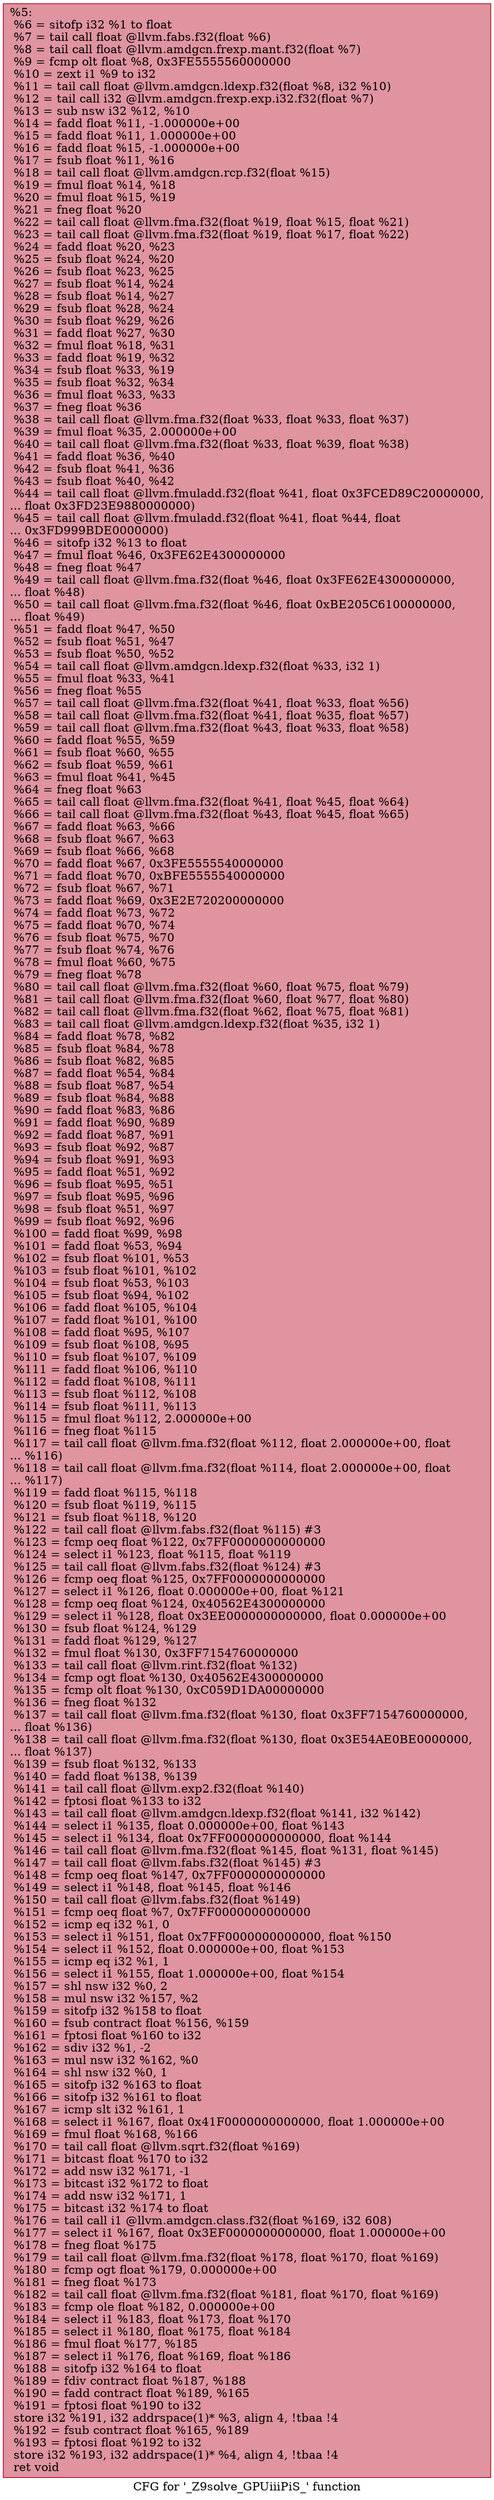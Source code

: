digraph "CFG for '_Z9solve_GPUiiiPiS_' function" {
	label="CFG for '_Z9solve_GPUiiiPiS_' function";

	Node0x5ffcff0 [shape=record,color="#b70d28ff", style=filled, fillcolor="#b70d2870",label="{%5:\l  %6 = sitofp i32 %1 to float\l  %7 = tail call float @llvm.fabs.f32(float %6)\l  %8 = tail call float @llvm.amdgcn.frexp.mant.f32(float %7)\l  %9 = fcmp olt float %8, 0x3FE5555560000000\l  %10 = zext i1 %9 to i32\l  %11 = tail call float @llvm.amdgcn.ldexp.f32(float %8, i32 %10)\l  %12 = tail call i32 @llvm.amdgcn.frexp.exp.i32.f32(float %7)\l  %13 = sub nsw i32 %12, %10\l  %14 = fadd float %11, -1.000000e+00\l  %15 = fadd float %11, 1.000000e+00\l  %16 = fadd float %15, -1.000000e+00\l  %17 = fsub float %11, %16\l  %18 = tail call float @llvm.amdgcn.rcp.f32(float %15)\l  %19 = fmul float %14, %18\l  %20 = fmul float %15, %19\l  %21 = fneg float %20\l  %22 = tail call float @llvm.fma.f32(float %19, float %15, float %21)\l  %23 = tail call float @llvm.fma.f32(float %19, float %17, float %22)\l  %24 = fadd float %20, %23\l  %25 = fsub float %24, %20\l  %26 = fsub float %23, %25\l  %27 = fsub float %14, %24\l  %28 = fsub float %14, %27\l  %29 = fsub float %28, %24\l  %30 = fsub float %29, %26\l  %31 = fadd float %27, %30\l  %32 = fmul float %18, %31\l  %33 = fadd float %19, %32\l  %34 = fsub float %33, %19\l  %35 = fsub float %32, %34\l  %36 = fmul float %33, %33\l  %37 = fneg float %36\l  %38 = tail call float @llvm.fma.f32(float %33, float %33, float %37)\l  %39 = fmul float %35, 2.000000e+00\l  %40 = tail call float @llvm.fma.f32(float %33, float %39, float %38)\l  %41 = fadd float %36, %40\l  %42 = fsub float %41, %36\l  %43 = fsub float %40, %42\l  %44 = tail call float @llvm.fmuladd.f32(float %41, float 0x3FCED89C20000000,\l... float 0x3FD23E9880000000)\l  %45 = tail call float @llvm.fmuladd.f32(float %41, float %44, float\l... 0x3FD999BDE0000000)\l  %46 = sitofp i32 %13 to float\l  %47 = fmul float %46, 0x3FE62E4300000000\l  %48 = fneg float %47\l  %49 = tail call float @llvm.fma.f32(float %46, float 0x3FE62E4300000000,\l... float %48)\l  %50 = tail call float @llvm.fma.f32(float %46, float 0xBE205C6100000000,\l... float %49)\l  %51 = fadd float %47, %50\l  %52 = fsub float %51, %47\l  %53 = fsub float %50, %52\l  %54 = tail call float @llvm.amdgcn.ldexp.f32(float %33, i32 1)\l  %55 = fmul float %33, %41\l  %56 = fneg float %55\l  %57 = tail call float @llvm.fma.f32(float %41, float %33, float %56)\l  %58 = tail call float @llvm.fma.f32(float %41, float %35, float %57)\l  %59 = tail call float @llvm.fma.f32(float %43, float %33, float %58)\l  %60 = fadd float %55, %59\l  %61 = fsub float %60, %55\l  %62 = fsub float %59, %61\l  %63 = fmul float %41, %45\l  %64 = fneg float %63\l  %65 = tail call float @llvm.fma.f32(float %41, float %45, float %64)\l  %66 = tail call float @llvm.fma.f32(float %43, float %45, float %65)\l  %67 = fadd float %63, %66\l  %68 = fsub float %67, %63\l  %69 = fsub float %66, %68\l  %70 = fadd float %67, 0x3FE5555540000000\l  %71 = fadd float %70, 0xBFE5555540000000\l  %72 = fsub float %67, %71\l  %73 = fadd float %69, 0x3E2E720200000000\l  %74 = fadd float %73, %72\l  %75 = fadd float %70, %74\l  %76 = fsub float %75, %70\l  %77 = fsub float %74, %76\l  %78 = fmul float %60, %75\l  %79 = fneg float %78\l  %80 = tail call float @llvm.fma.f32(float %60, float %75, float %79)\l  %81 = tail call float @llvm.fma.f32(float %60, float %77, float %80)\l  %82 = tail call float @llvm.fma.f32(float %62, float %75, float %81)\l  %83 = tail call float @llvm.amdgcn.ldexp.f32(float %35, i32 1)\l  %84 = fadd float %78, %82\l  %85 = fsub float %84, %78\l  %86 = fsub float %82, %85\l  %87 = fadd float %54, %84\l  %88 = fsub float %87, %54\l  %89 = fsub float %84, %88\l  %90 = fadd float %83, %86\l  %91 = fadd float %90, %89\l  %92 = fadd float %87, %91\l  %93 = fsub float %92, %87\l  %94 = fsub float %91, %93\l  %95 = fadd float %51, %92\l  %96 = fsub float %95, %51\l  %97 = fsub float %95, %96\l  %98 = fsub float %51, %97\l  %99 = fsub float %92, %96\l  %100 = fadd float %99, %98\l  %101 = fadd float %53, %94\l  %102 = fsub float %101, %53\l  %103 = fsub float %101, %102\l  %104 = fsub float %53, %103\l  %105 = fsub float %94, %102\l  %106 = fadd float %105, %104\l  %107 = fadd float %101, %100\l  %108 = fadd float %95, %107\l  %109 = fsub float %108, %95\l  %110 = fsub float %107, %109\l  %111 = fadd float %106, %110\l  %112 = fadd float %108, %111\l  %113 = fsub float %112, %108\l  %114 = fsub float %111, %113\l  %115 = fmul float %112, 2.000000e+00\l  %116 = fneg float %115\l  %117 = tail call float @llvm.fma.f32(float %112, float 2.000000e+00, float\l... %116)\l  %118 = tail call float @llvm.fma.f32(float %114, float 2.000000e+00, float\l... %117)\l  %119 = fadd float %115, %118\l  %120 = fsub float %119, %115\l  %121 = fsub float %118, %120\l  %122 = tail call float @llvm.fabs.f32(float %115) #3\l  %123 = fcmp oeq float %122, 0x7FF0000000000000\l  %124 = select i1 %123, float %115, float %119\l  %125 = tail call float @llvm.fabs.f32(float %124) #3\l  %126 = fcmp oeq float %125, 0x7FF0000000000000\l  %127 = select i1 %126, float 0.000000e+00, float %121\l  %128 = fcmp oeq float %124, 0x40562E4300000000\l  %129 = select i1 %128, float 0x3EE0000000000000, float 0.000000e+00\l  %130 = fsub float %124, %129\l  %131 = fadd float %129, %127\l  %132 = fmul float %130, 0x3FF7154760000000\l  %133 = tail call float @llvm.rint.f32(float %132)\l  %134 = fcmp ogt float %130, 0x40562E4300000000\l  %135 = fcmp olt float %130, 0xC059D1DA00000000\l  %136 = fneg float %132\l  %137 = tail call float @llvm.fma.f32(float %130, float 0x3FF7154760000000,\l... float %136)\l  %138 = tail call float @llvm.fma.f32(float %130, float 0x3E54AE0BE0000000,\l... float %137)\l  %139 = fsub float %132, %133\l  %140 = fadd float %138, %139\l  %141 = tail call float @llvm.exp2.f32(float %140)\l  %142 = fptosi float %133 to i32\l  %143 = tail call float @llvm.amdgcn.ldexp.f32(float %141, i32 %142)\l  %144 = select i1 %135, float 0.000000e+00, float %143\l  %145 = select i1 %134, float 0x7FF0000000000000, float %144\l  %146 = tail call float @llvm.fma.f32(float %145, float %131, float %145)\l  %147 = tail call float @llvm.fabs.f32(float %145) #3\l  %148 = fcmp oeq float %147, 0x7FF0000000000000\l  %149 = select i1 %148, float %145, float %146\l  %150 = tail call float @llvm.fabs.f32(float %149)\l  %151 = fcmp oeq float %7, 0x7FF0000000000000\l  %152 = icmp eq i32 %1, 0\l  %153 = select i1 %151, float 0x7FF0000000000000, float %150\l  %154 = select i1 %152, float 0.000000e+00, float %153\l  %155 = icmp eq i32 %1, 1\l  %156 = select i1 %155, float 1.000000e+00, float %154\l  %157 = shl nsw i32 %0, 2\l  %158 = mul nsw i32 %157, %2\l  %159 = sitofp i32 %158 to float\l  %160 = fsub contract float %156, %159\l  %161 = fptosi float %160 to i32\l  %162 = sdiv i32 %1, -2\l  %163 = mul nsw i32 %162, %0\l  %164 = shl nsw i32 %0, 1\l  %165 = sitofp i32 %163 to float\l  %166 = sitofp i32 %161 to float\l  %167 = icmp slt i32 %161, 1\l  %168 = select i1 %167, float 0x41F0000000000000, float 1.000000e+00\l  %169 = fmul float %168, %166\l  %170 = tail call float @llvm.sqrt.f32(float %169)\l  %171 = bitcast float %170 to i32\l  %172 = add nsw i32 %171, -1\l  %173 = bitcast i32 %172 to float\l  %174 = add nsw i32 %171, 1\l  %175 = bitcast i32 %174 to float\l  %176 = tail call i1 @llvm.amdgcn.class.f32(float %169, i32 608)\l  %177 = select i1 %167, float 0x3EF0000000000000, float 1.000000e+00\l  %178 = fneg float %175\l  %179 = tail call float @llvm.fma.f32(float %178, float %170, float %169)\l  %180 = fcmp ogt float %179, 0.000000e+00\l  %181 = fneg float %173\l  %182 = tail call float @llvm.fma.f32(float %181, float %170, float %169)\l  %183 = fcmp ole float %182, 0.000000e+00\l  %184 = select i1 %183, float %173, float %170\l  %185 = select i1 %180, float %175, float %184\l  %186 = fmul float %177, %185\l  %187 = select i1 %176, float %169, float %186\l  %188 = sitofp i32 %164 to float\l  %189 = fdiv contract float %187, %188\l  %190 = fadd contract float %189, %165\l  %191 = fptosi float %190 to i32\l  store i32 %191, i32 addrspace(1)* %3, align 4, !tbaa !4\l  %192 = fsub contract float %165, %189\l  %193 = fptosi float %192 to i32\l  store i32 %193, i32 addrspace(1)* %4, align 4, !tbaa !4\l  ret void\l}"];
}
